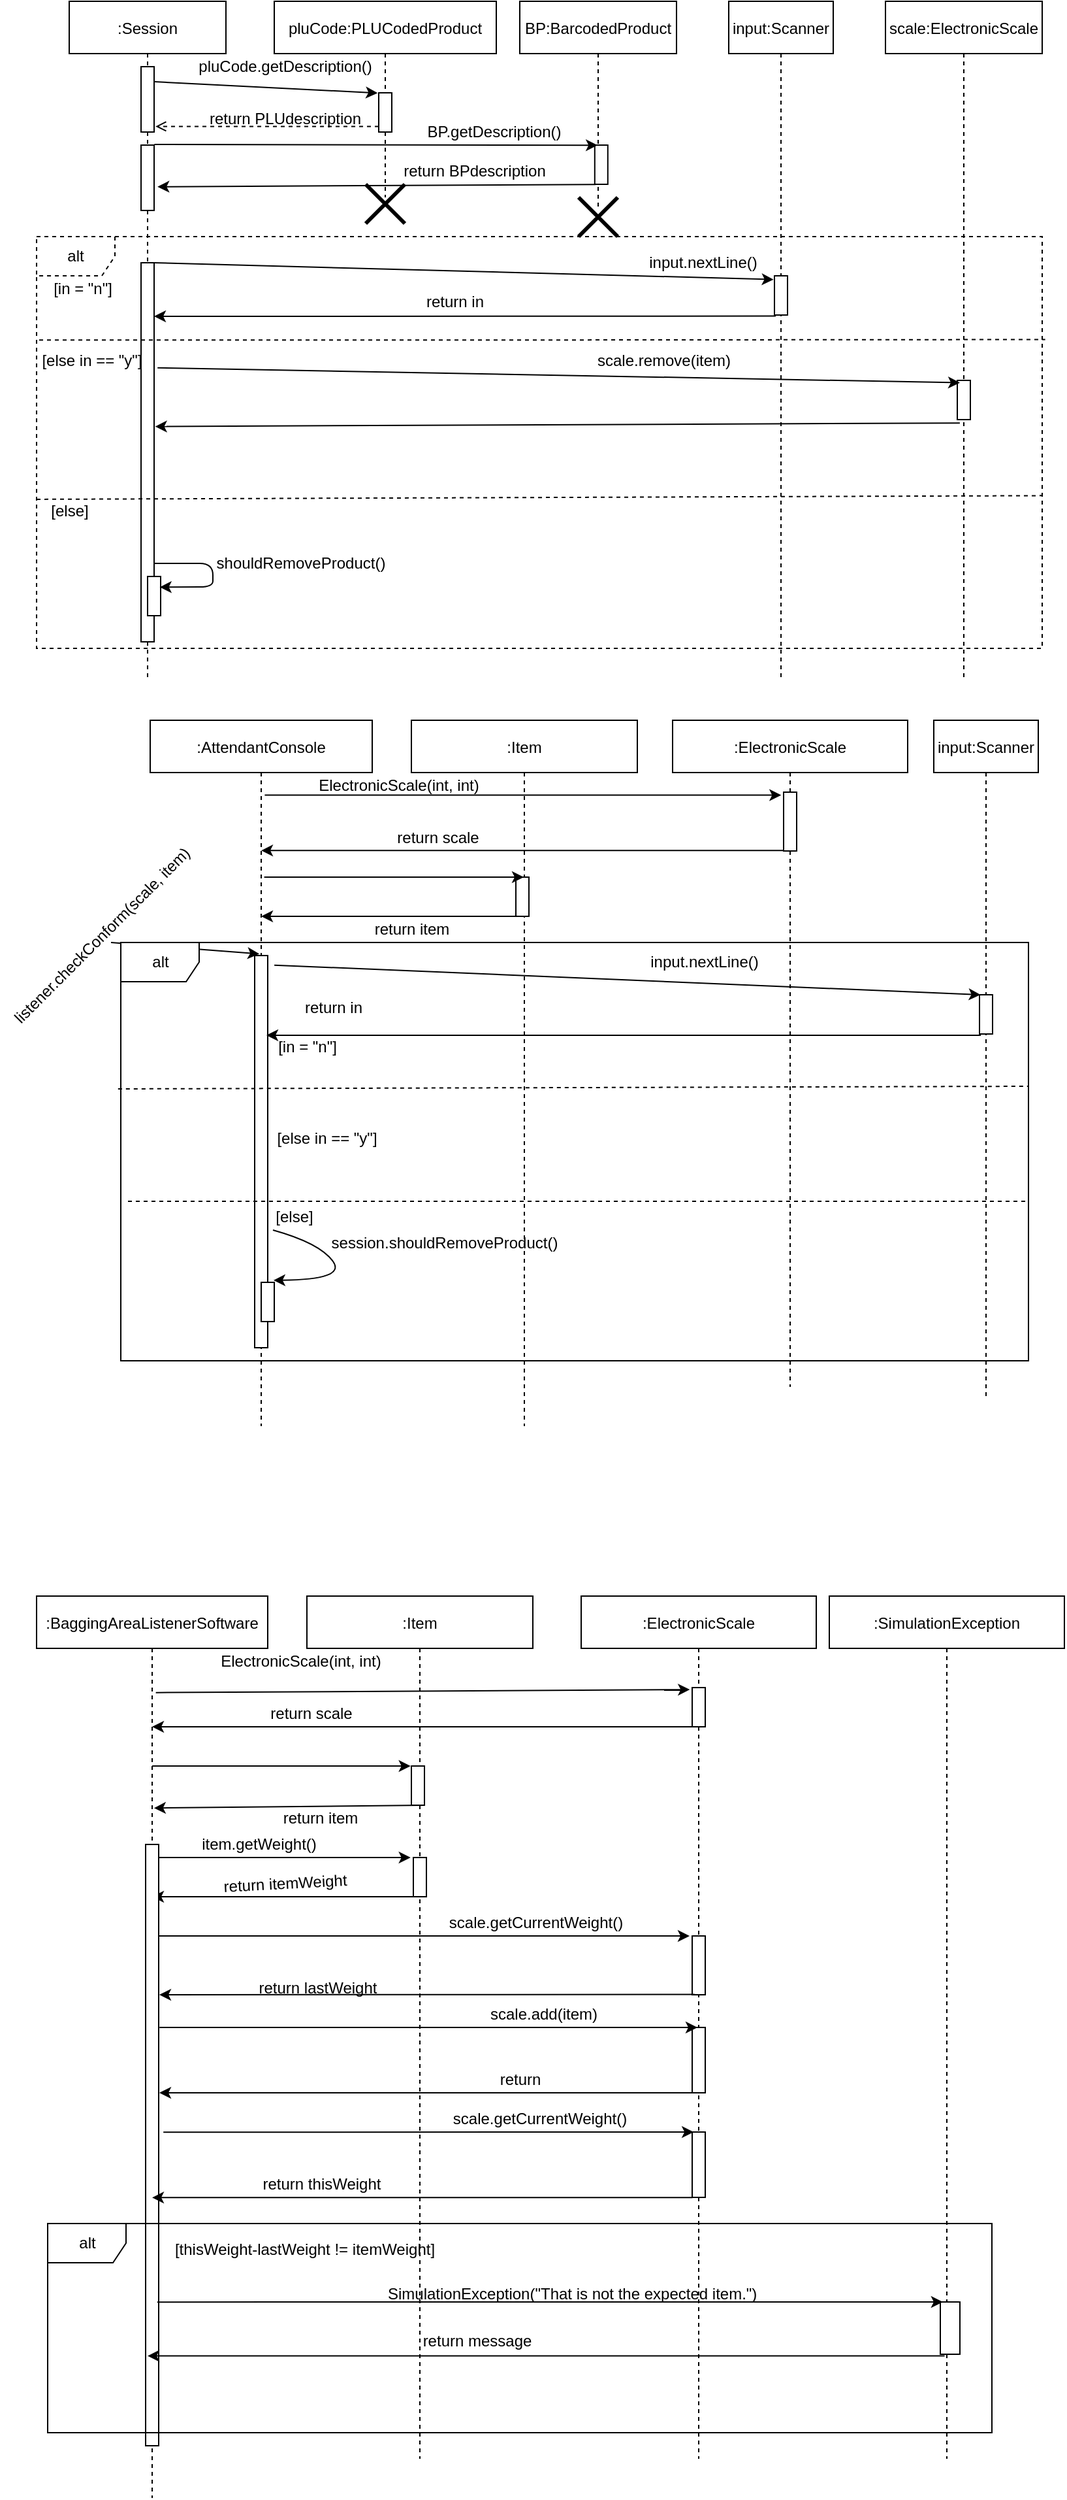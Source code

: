 <mxfile version="14.6.0" type="github">
  <diagram id="kgpKYQtTHZ0yAKxKKP6v" name="Page-1">
    <mxGraphModel dx="865" dy="457" grid="1" gridSize="10" guides="1" tooltips="1" connect="1" arrows="1" fold="1" page="1" pageScale="1" pageWidth="827" pageHeight="1169" math="0" shadow="0">
      <root>
        <mxCell id="0" />
        <mxCell id="1" parent="0" />
        <mxCell id="0crKjZ0jJ5Dm1t3BCvlK-55" value="alt" style="shape=umlFrame;whiteSpace=wrap;html=1;dashed=1;fillColor=none;gradientColor=none;" parent="1" vertex="1">
          <mxGeometry x="30" y="220" width="770" height="315" as="geometry" />
        </mxCell>
        <mxCell id="3nuBFxr9cyL0pnOWT2aG-1" value=":Session" style="shape=umlLifeline;perimeter=lifelinePerimeter;container=1;collapsible=0;recursiveResize=0;rounded=0;shadow=0;strokeWidth=1;" parent="1" vertex="1">
          <mxGeometry x="55" y="40" width="120" height="520" as="geometry" />
        </mxCell>
        <mxCell id="3nuBFxr9cyL0pnOWT2aG-2" value="" style="points=[];perimeter=orthogonalPerimeter;rounded=0;shadow=0;strokeWidth=1;" parent="3nuBFxr9cyL0pnOWT2aG-1" vertex="1">
          <mxGeometry x="55" y="200" width="10" height="290" as="geometry" />
        </mxCell>
        <mxCell id="0crKjZ0jJ5Dm1t3BCvlK-15" value="" style="html=1;points=[];perimeter=orthogonalPerimeter;" parent="3nuBFxr9cyL0pnOWT2aG-1" vertex="1">
          <mxGeometry x="55" y="50" width="10" height="50" as="geometry" />
        </mxCell>
        <mxCell id="0crKjZ0jJ5Dm1t3BCvlK-16" value="" style="html=1;points=[];perimeter=orthogonalPerimeter;" parent="3nuBFxr9cyL0pnOWT2aG-1" vertex="1">
          <mxGeometry x="55" y="110" width="10" height="50" as="geometry" />
        </mxCell>
        <mxCell id="0crKjZ0jJ5Dm1t3BCvlK-44" value="" style="html=1;points=[];perimeter=orthogonalPerimeter;fillColor=#ffffff;" parent="3nuBFxr9cyL0pnOWT2aG-1" vertex="1">
          <mxGeometry x="60" y="440" width="10" height="30" as="geometry" />
        </mxCell>
        <mxCell id="3nuBFxr9cyL0pnOWT2aG-5" value="input:Scanner" style="shape=umlLifeline;perimeter=lifelinePerimeter;container=1;collapsible=0;recursiveResize=0;rounded=0;shadow=0;strokeWidth=1;" parent="1" vertex="1">
          <mxGeometry x="560" y="40" width="80" height="520" as="geometry" />
        </mxCell>
        <mxCell id="0crKjZ0jJ5Dm1t3BCvlK-20" value="" style="html=1;points=[];perimeter=orthogonalPerimeter;" parent="3nuBFxr9cyL0pnOWT2aG-5" vertex="1">
          <mxGeometry x="35" y="210" width="10" height="30" as="geometry" />
        </mxCell>
        <mxCell id="0crKjZ0jJ5Dm1t3BCvlK-1" value="" style="endArrow=classic;html=1;entryX=-0.089;entryY=0.006;entryDx=0;entryDy=0;entryPerimeter=0;exitX=1.022;exitY=0.23;exitDx=0;exitDy=0;exitPerimeter=0;" parent="1" source="0crKjZ0jJ5Dm1t3BCvlK-15" target="0crKjZ0jJ5Dm1t3BCvlK-4" edge="1">
          <mxGeometry width="50" height="50" relative="1" as="geometry">
            <mxPoint x="120" y="90" as="sourcePoint" />
            <mxPoint x="330" y="110" as="targetPoint" />
            <Array as="points" />
          </mxGeometry>
        </mxCell>
        <mxCell id="0crKjZ0jJ5Dm1t3BCvlK-2" value="pluCode.getDescription()" style="text;html=1;align=center;verticalAlign=middle;resizable=0;points=[];autosize=1;strokeColor=none;rotation=0;" parent="1" vertex="1">
          <mxGeometry x="145" y="80" width="150" height="20" as="geometry" />
        </mxCell>
        <mxCell id="0crKjZ0jJ5Dm1t3BCvlK-3" value="pluCode:PLUCodedProduct" style="shape=umlLifeline;perimeter=lifelinePerimeter;container=1;collapsible=0;recursiveResize=0;rounded=0;shadow=0;strokeWidth=1;" parent="1" vertex="1">
          <mxGeometry x="212" y="40" width="170" height="150" as="geometry" />
        </mxCell>
        <mxCell id="0crKjZ0jJ5Dm1t3BCvlK-4" value="" style="points=[];perimeter=orthogonalPerimeter;rounded=0;shadow=0;strokeWidth=1;" parent="0crKjZ0jJ5Dm1t3BCvlK-3" vertex="1">
          <mxGeometry x="80" y="70" width="10" height="30" as="geometry" />
        </mxCell>
        <mxCell id="0crKjZ0jJ5Dm1t3BCvlK-8" value="return PLUdescription" style="text;html=1;align=center;verticalAlign=middle;resizable=0;points=[];autosize=1;strokeColor=none;" parent="1" vertex="1">
          <mxGeometry x="155" y="120" width="130" height="20" as="geometry" />
        </mxCell>
        <mxCell id="0crKjZ0jJ5Dm1t3BCvlK-9" value="BP:BarcodedProduct" style="shape=umlLifeline;perimeter=lifelinePerimeter;container=1;collapsible=0;recursiveResize=0;rounded=0;shadow=0;strokeWidth=1;" parent="1" vertex="1">
          <mxGeometry x="400" y="40" width="120" height="160" as="geometry" />
        </mxCell>
        <mxCell id="0crKjZ0jJ5Dm1t3BCvlK-10" value="" style="points=[];perimeter=orthogonalPerimeter;rounded=0;shadow=0;strokeWidth=1;" parent="0crKjZ0jJ5Dm1t3BCvlK-9" vertex="1">
          <mxGeometry x="57.4" y="110" width="10" height="30" as="geometry" />
        </mxCell>
        <mxCell id="0crKjZ0jJ5Dm1t3BCvlK-18" value="" style="shape=umlDestroy;whiteSpace=wrap;html=1;strokeWidth=3;" parent="0crKjZ0jJ5Dm1t3BCvlK-9" vertex="1">
          <mxGeometry x="45" y="150" width="30" height="30" as="geometry" />
        </mxCell>
        <mxCell id="0crKjZ0jJ5Dm1t3BCvlK-11" value="" style="endArrow=classic;html=1;exitX=1.02;exitY=-0.011;exitDx=0;exitDy=0;exitPerimeter=0;entryX=0.22;entryY=0.003;entryDx=0;entryDy=0;entryPerimeter=0;" parent="1" source="0crKjZ0jJ5Dm1t3BCvlK-16" target="0crKjZ0jJ5Dm1t3BCvlK-10" edge="1">
          <mxGeometry width="50" height="50" relative="1" as="geometry">
            <mxPoint x="350.0" y="146.43" as="sourcePoint" />
            <mxPoint x="412.4" y="190" as="targetPoint" />
          </mxGeometry>
        </mxCell>
        <mxCell id="0crKjZ0jJ5Dm1t3BCvlK-12" value="BP.getDescription()" style="text;html=1;align=center;verticalAlign=middle;resizable=0;points=[];autosize=1;strokeColor=none;" parent="1" vertex="1">
          <mxGeometry x="320" y="130" width="120" height="20" as="geometry" />
        </mxCell>
        <mxCell id="0crKjZ0jJ5Dm1t3BCvlK-13" value="" style="endArrow=classic;html=1;exitX=0.06;exitY=1.006;exitDx=0;exitDy=0;exitPerimeter=0;entryX=1.262;entryY=0.637;entryDx=0;entryDy=0;entryPerimeter=0;" parent="1" source="0crKjZ0jJ5Dm1t3BCvlK-10" target="0crKjZ0jJ5Dm1t3BCvlK-16" edge="1">
          <mxGeometry width="50" height="50" relative="1" as="geometry">
            <mxPoint x="534.8" y="180" as="sourcePoint" />
            <mxPoint x="350" y="190" as="targetPoint" />
            <Array as="points" />
          </mxGeometry>
        </mxCell>
        <mxCell id="0crKjZ0jJ5Dm1t3BCvlK-14" value="return BPdescription" style="text;html=1;align=center;verticalAlign=middle;resizable=0;points=[];autosize=1;strokeColor=none;rotation=0;" parent="1" vertex="1">
          <mxGeometry x="305" y="160" width="120" height="20" as="geometry" />
        </mxCell>
        <mxCell id="0crKjZ0jJ5Dm1t3BCvlK-17" value="" style="shape=umlDestroy;whiteSpace=wrap;html=1;strokeWidth=3;" parent="1" vertex="1">
          <mxGeometry x="282" y="180" width="30" height="30" as="geometry" />
        </mxCell>
        <mxCell id="0crKjZ0jJ5Dm1t3BCvlK-19" value="" style="endArrow=classic;html=1;exitX=0.94;exitY=0;exitDx=0;exitDy=0;exitPerimeter=0;entryX=-0.067;entryY=0.094;entryDx=0;entryDy=0;entryPerimeter=0;" parent="1" source="3nuBFxr9cyL0pnOWT2aG-2" target="0crKjZ0jJ5Dm1t3BCvlK-20" edge="1">
          <mxGeometry width="50" height="50" relative="1" as="geometry">
            <mxPoint x="530" y="300" as="sourcePoint" />
            <mxPoint x="580" y="250" as="targetPoint" />
          </mxGeometry>
        </mxCell>
        <mxCell id="0crKjZ0jJ5Dm1t3BCvlK-21" value="" style="endArrow=classic;html=1;exitX=0.1;exitY=1.027;exitDx=0;exitDy=0;exitPerimeter=0;" parent="1" source="0crKjZ0jJ5Dm1t3BCvlK-20" edge="1">
          <mxGeometry width="50" height="50" relative="1" as="geometry">
            <mxPoint x="530" y="300" as="sourcePoint" />
            <mxPoint x="120" y="281" as="targetPoint" />
          </mxGeometry>
        </mxCell>
        <mxCell id="0crKjZ0jJ5Dm1t3BCvlK-22" value="input.nextLine()" style="text;html=1;align=center;verticalAlign=middle;resizable=0;points=[];autosize=1;strokeColor=none;" parent="1" vertex="1">
          <mxGeometry x="490" y="230" width="100" height="20" as="geometry" />
        </mxCell>
        <mxCell id="0crKjZ0jJ5Dm1t3BCvlK-23" value="return in" style="text;html=1;align=center;verticalAlign=middle;resizable=0;points=[];autosize=1;strokeColor=none;" parent="1" vertex="1">
          <mxGeometry x="320" y="260" width="60" height="20" as="geometry" />
        </mxCell>
        <mxCell id="0crKjZ0jJ5Dm1t3BCvlK-25" value="scale:ElectronicScale" style="shape=umlLifeline;perimeter=lifelinePerimeter;container=1;collapsible=0;recursiveResize=0;rounded=0;shadow=0;strokeWidth=1;" parent="1" vertex="1">
          <mxGeometry x="680" y="40" width="120" height="520" as="geometry" />
        </mxCell>
        <mxCell id="0crKjZ0jJ5Dm1t3BCvlK-33" value="" style="html=1;points=[];perimeter=orthogonalPerimeter;" parent="0crKjZ0jJ5Dm1t3BCvlK-25" vertex="1">
          <mxGeometry x="55" y="290" width="10" height="30" as="geometry" />
        </mxCell>
        <mxCell id="0crKjZ0jJ5Dm1t3BCvlK-32" value="[in = &quot;n&quot;]" style="text;html=1;align=center;verticalAlign=middle;resizable=0;points=[];autosize=1;strokeColor=none;" parent="1" vertex="1">
          <mxGeometry x="34.5" y="250" width="60" height="20" as="geometry" />
        </mxCell>
        <mxCell id="0crKjZ0jJ5Dm1t3BCvlK-34" value="" style="endArrow=classic;html=1;exitX=1.262;exitY=0.277;exitDx=0;exitDy=0;exitPerimeter=0;entryX=0.2;entryY=0.06;entryDx=0;entryDy=0;entryPerimeter=0;" parent="1" source="3nuBFxr9cyL0pnOWT2aG-2" target="0crKjZ0jJ5Dm1t3BCvlK-33" edge="1">
          <mxGeometry width="50" height="50" relative="1" as="geometry">
            <mxPoint x="310" y="330" as="sourcePoint" />
            <mxPoint x="500" y="260" as="targetPoint" />
          </mxGeometry>
        </mxCell>
        <mxCell id="0crKjZ0jJ5Dm1t3BCvlK-35" value="scale.remove(item)" style="text;html=1;align=center;verticalAlign=middle;resizable=0;points=[];autosize=1;strokeColor=none;" parent="1" vertex="1">
          <mxGeometry x="450" y="305" width="120" height="20" as="geometry" />
        </mxCell>
        <mxCell id="0crKjZ0jJ5Dm1t3BCvlK-36" value="" style="endArrow=classic;html=1;exitX=0.194;exitY=1.086;exitDx=0;exitDy=0;exitPerimeter=0;entryX=1.08;entryY=0.432;entryDx=0;entryDy=0;entryPerimeter=0;" parent="1" source="0crKjZ0jJ5Dm1t3BCvlK-33" target="3nuBFxr9cyL0pnOWT2aG-2" edge="1">
          <mxGeometry width="50" height="50" relative="1" as="geometry">
            <mxPoint x="480" y="320" as="sourcePoint" />
            <mxPoint x="310" y="363" as="targetPoint" />
          </mxGeometry>
        </mxCell>
        <mxCell id="0crKjZ0jJ5Dm1t3BCvlK-40" value="[else in == &quot;y&quot;]" style="text;html=1;align=center;verticalAlign=middle;resizable=0;points=[];autosize=1;strokeColor=none;" parent="1" vertex="1">
          <mxGeometry x="27" y="305" width="90" height="20" as="geometry" />
        </mxCell>
        <mxCell id="0crKjZ0jJ5Dm1t3BCvlK-42" value="[else]" style="text;html=1;align=center;verticalAlign=middle;resizable=0;points=[];autosize=1;strokeColor=none;" parent="1" vertex="1">
          <mxGeometry x="34.5" y="420" width="40" height="20" as="geometry" />
        </mxCell>
        <mxCell id="0crKjZ0jJ5Dm1t3BCvlK-43" value="shouldRemoveProduct()" style="text;html=1;align=center;verticalAlign=middle;resizable=0;points=[];autosize=1;strokeColor=none;" parent="1" vertex="1">
          <mxGeometry x="157" y="460" width="150" height="20" as="geometry" />
        </mxCell>
        <mxCell id="0crKjZ0jJ5Dm1t3BCvlK-45" value="" style="endArrow=classic;html=1;entryX=0.933;entryY=0.272;entryDx=0;entryDy=0;entryPerimeter=0;" parent="1" target="0crKjZ0jJ5Dm1t3BCvlK-44" edge="1">
          <mxGeometry width="50" height="50" relative="1" as="geometry">
            <mxPoint x="120" y="470" as="sourcePoint" />
            <mxPoint x="185" y="470" as="targetPoint" />
            <Array as="points">
              <mxPoint x="165" y="470" />
              <mxPoint x="165" y="488" />
            </Array>
          </mxGeometry>
        </mxCell>
        <mxCell id="0crKjZ0jJ5Dm1t3BCvlK-49" value="" style="endArrow=none;dashed=1;html=1;exitX=0;exitY=0.638;exitDx=0;exitDy=0;exitPerimeter=0;entryX=1.002;entryY=0.326;entryDx=0;entryDy=0;entryPerimeter=0;" parent="1" edge="1" source="0crKjZ0jJ5Dm1t3BCvlK-55">
          <mxGeometry width="50" height="50" relative="1" as="geometry">
            <mxPoint x="184.385" y="420.0" as="sourcePoint" />
            <mxPoint x="800" y="418.18" as="targetPoint" />
          </mxGeometry>
        </mxCell>
        <mxCell id="0crKjZ0jJ5Dm1t3BCvlK-56" value="" style="endArrow=none;dashed=1;html=1;entryX=1.003;entryY=0.25;entryDx=0;entryDy=0;entryPerimeter=0;" parent="1" edge="1" target="0crKjZ0jJ5Dm1t3BCvlK-55">
          <mxGeometry width="50" height="50" relative="1" as="geometry">
            <mxPoint x="32" y="299.17" as="sourcePoint" />
            <mxPoint x="642" y="299.17" as="targetPoint" />
            <Array as="points">
              <mxPoint x="335" y="299.17" />
            </Array>
          </mxGeometry>
        </mxCell>
        <mxCell id="0crKjZ0jJ5Dm1t3BCvlK-60" value=":Item" style="shape=umlLifeline;perimeter=lifelinePerimeter;container=1;collapsible=0;recursiveResize=0;rounded=0;shadow=0;strokeWidth=1;" parent="1" vertex="1">
          <mxGeometry x="317" y="590" width="173" height="540" as="geometry" />
        </mxCell>
        <mxCell id="0crKjZ0jJ5Dm1t3BCvlK-65" value="" style="html=1;points=[];perimeter=orthogonalPerimeter;gradientColor=none;" parent="0crKjZ0jJ5Dm1t3BCvlK-60" vertex="1">
          <mxGeometry x="80" y="120" width="10" height="30" as="geometry" />
        </mxCell>
        <mxCell id="0crKjZ0jJ5Dm1t3BCvlK-61" value=":AttendantConsole" style="shape=umlLifeline;perimeter=lifelinePerimeter;container=1;collapsible=0;recursiveResize=0;rounded=0;shadow=0;strokeWidth=1;" parent="1" vertex="1">
          <mxGeometry x="117" y="590" width="170" height="540" as="geometry" />
        </mxCell>
        <mxCell id="0crKjZ0jJ5Dm1t3BCvlK-78" value="" style="endArrow=classic;html=1;entryX=0.36;entryY=-0.004;entryDx=0;entryDy=0;entryPerimeter=0;" parent="0crKjZ0jJ5Dm1t3BCvlK-61" target="0crKjZ0jJ5Dm1t3BCvlK-80" edge="1">
          <mxGeometry width="50" height="50" relative="1" as="geometry">
            <mxPoint x="-30" y="170" as="sourcePoint" />
            <mxPoint x="80" y="150" as="targetPoint" />
          </mxGeometry>
        </mxCell>
        <mxCell id="0crKjZ0jJ5Dm1t3BCvlK-80" value="" style="html=1;points=[];perimeter=orthogonalPerimeter;fillColor=#ffffff;gradientColor=none;" parent="0crKjZ0jJ5Dm1t3BCvlK-61" vertex="1">
          <mxGeometry x="80" y="180" width="10" height="300" as="geometry" />
        </mxCell>
        <mxCell id="0crKjZ0jJ5Dm1t3BCvlK-64" value=":ElectronicScale" style="shape=umlLifeline;perimeter=lifelinePerimeter;container=1;collapsible=0;recursiveResize=0;rounded=0;shadow=0;strokeWidth=1;" parent="1" vertex="1">
          <mxGeometry x="517" y="590" width="180" height="510" as="geometry" />
        </mxCell>
        <mxCell id="0crKjZ0jJ5Dm1t3BCvlK-66" value="" style="html=1;points=[];perimeter=orthogonalPerimeter;fillColor=#ffffff;gradientColor=none;" parent="0crKjZ0jJ5Dm1t3BCvlK-64" vertex="1">
          <mxGeometry x="85" y="55" width="10" height="45" as="geometry" />
        </mxCell>
        <mxCell id="0crKjZ0jJ5Dm1t3BCvlK-68" value="" style="endArrow=classic;html=1;entryX=-0.186;entryY=0.051;entryDx=0;entryDy=0;entryPerimeter=0;exitX=0.516;exitY=0.106;exitDx=0;exitDy=0;exitPerimeter=0;" parent="1" source="0crKjZ0jJ5Dm1t3BCvlK-61" target="0crKjZ0jJ5Dm1t3BCvlK-66" edge="1">
          <mxGeometry width="50" height="50" relative="1" as="geometry">
            <mxPoint x="227" y="700" as="sourcePoint" />
            <mxPoint x="277" y="650" as="targetPoint" />
          </mxGeometry>
        </mxCell>
        <mxCell id="0crKjZ0jJ5Dm1t3BCvlK-69" value="" style="endArrow=classic;html=1;exitX=0.031;exitY=0.992;exitDx=0;exitDy=0;exitPerimeter=0;" parent="1" source="0crKjZ0jJ5Dm1t3BCvlK-66" target="0crKjZ0jJ5Dm1t3BCvlK-61" edge="1">
          <mxGeometry width="50" height="50" relative="1" as="geometry">
            <mxPoint x="447" y="710" as="sourcePoint" />
            <mxPoint x="497" y="660" as="targetPoint" />
          </mxGeometry>
        </mxCell>
        <mxCell id="0crKjZ0jJ5Dm1t3BCvlK-70" value="return scale" style="text;html=1;align=center;verticalAlign=middle;resizable=0;points=[];autosize=1;strokeColor=none;" parent="1" vertex="1">
          <mxGeometry x="297" y="670" width="80" height="20" as="geometry" />
        </mxCell>
        <mxCell id="0crKjZ0jJ5Dm1t3BCvlK-71" value="ElectronicScale(int, int)" style="text;html=1;align=center;verticalAlign=middle;resizable=0;points=[];autosize=1;strokeColor=none;" parent="1" vertex="1">
          <mxGeometry x="237" y="630" width="140" height="20" as="geometry" />
        </mxCell>
        <mxCell id="0crKjZ0jJ5Dm1t3BCvlK-73" value="" style="endArrow=classic;html=1;exitX=0.516;exitY=0.168;exitDx=0;exitDy=0;exitPerimeter=0;" parent="1" target="0crKjZ0jJ5Dm1t3BCvlK-60" edge="1">
          <mxGeometry width="50" height="50" relative="1" as="geometry">
            <mxPoint x="204.29" y="710" as="sourcePoint" />
            <mxPoint x="397" y="714" as="targetPoint" />
          </mxGeometry>
        </mxCell>
        <mxCell id="0crKjZ0jJ5Dm1t3BCvlK-74" value="" style="endArrow=classic;html=1;exitX=0.5;exitY=0.305;exitDx=0;exitDy=0;exitPerimeter=0;" parent="1" target="0crKjZ0jJ5Dm1t3BCvlK-61" edge="1">
          <mxGeometry width="50" height="50" relative="1" as="geometry">
            <mxPoint x="397" y="740.0" as="sourcePoint" />
            <mxPoint x="187" y="750" as="targetPoint" />
          </mxGeometry>
        </mxCell>
        <mxCell id="0crKjZ0jJ5Dm1t3BCvlK-76" value="return item" style="text;html=1;align=center;verticalAlign=middle;resizable=0;points=[];autosize=1;strokeColor=none;" parent="1" vertex="1">
          <mxGeometry x="282" y="740" width="70" height="20" as="geometry" />
        </mxCell>
        <mxCell id="0crKjZ0jJ5Dm1t3BCvlK-79" value="listener.checkConform(scale, item)" style="text;html=1;align=center;verticalAlign=middle;resizable=0;points=[];autosize=1;strokeColor=none;rotation=-45;" parent="1" vertex="1">
          <mxGeometry x="-20" y="745" width="200" height="20" as="geometry" />
        </mxCell>
        <mxCell id="0crKjZ0jJ5Dm1t3BCvlK-81" value="input:Scanner" style="shape=umlLifeline;perimeter=lifelinePerimeter;container=1;collapsible=0;recursiveResize=0;rounded=0;shadow=0;strokeWidth=1;size=40;" parent="1" vertex="1">
          <mxGeometry x="717" y="590" width="80" height="520" as="geometry" />
        </mxCell>
        <mxCell id="0crKjZ0jJ5Dm1t3BCvlK-82" value="" style="html=1;points=[];perimeter=orthogonalPerimeter;" parent="0crKjZ0jJ5Dm1t3BCvlK-81" vertex="1">
          <mxGeometry x="35" y="210" width="10" height="30" as="geometry" />
        </mxCell>
        <mxCell id="0crKjZ0jJ5Dm1t3BCvlK-87" value="" style="endArrow=classic;html=1;exitX=0.94;exitY=0;exitDx=0;exitDy=0;exitPerimeter=0;entryX=0.133;entryY=0.089;entryDx=0;entryDy=0;entryPerimeter=0;" parent="1" edge="1">
          <mxGeometry width="50" height="50" relative="1" as="geometry">
            <mxPoint x="212.05" y="777.33" as="sourcePoint" />
            <mxPoint x="752.81" y="800.0" as="targetPoint" />
          </mxGeometry>
        </mxCell>
        <mxCell id="0crKjZ0jJ5Dm1t3BCvlK-88" value="" style="endArrow=classic;html=1;" parent="1" edge="1">
          <mxGeometry width="50" height="50" relative="1" as="geometry">
            <mxPoint x="753" y="831" as="sourcePoint" />
            <mxPoint x="206" y="831" as="targetPoint" />
          </mxGeometry>
        </mxCell>
        <mxCell id="0crKjZ0jJ5Dm1t3BCvlK-89" value="input.nextLine()" style="text;html=1;align=center;verticalAlign=middle;resizable=0;points=[];autosize=1;strokeColor=none;" parent="1" vertex="1">
          <mxGeometry x="490.94" y="765" width="100" height="20" as="geometry" />
        </mxCell>
        <mxCell id="0crKjZ0jJ5Dm1t3BCvlK-90" value="return in" style="text;html=1;align=center;verticalAlign=middle;resizable=0;points=[];autosize=1;strokeColor=none;" parent="1" vertex="1">
          <mxGeometry x="227" y="800" width="60" height="20" as="geometry" />
        </mxCell>
        <mxCell id="0crKjZ0jJ5Dm1t3BCvlK-93" value="[in = &quot;n&quot;]" style="text;html=1;align=center;verticalAlign=middle;resizable=0;points=[];autosize=1;strokeColor=none;" parent="1" vertex="1">
          <mxGeometry x="207" y="830" width="60" height="20" as="geometry" />
        </mxCell>
        <mxCell id="0crKjZ0jJ5Dm1t3BCvlK-98" value="[else in == &quot;y&quot;]" style="text;html=1;align=center;verticalAlign=middle;resizable=0;points=[];autosize=1;strokeColor=none;" parent="1" vertex="1">
          <mxGeometry x="207" y="900" width="90" height="20" as="geometry" />
        </mxCell>
        <mxCell id="0crKjZ0jJ5Dm1t3BCvlK-99" value="[else]" style="text;html=1;align=center;verticalAlign=middle;resizable=0;points=[];autosize=1;strokeColor=none;" parent="1" vertex="1">
          <mxGeometry x="207" y="960" width="40" height="20" as="geometry" />
        </mxCell>
        <mxCell id="0crKjZ0jJ5Dm1t3BCvlK-102" value="" style="endArrow=none;dashed=1;html=1;" parent="1" edge="1">
          <mxGeometry width="50" height="50" relative="1" as="geometry">
            <mxPoint x="100" y="958" as="sourcePoint" />
            <mxPoint x="790" y="958" as="targetPoint" />
          </mxGeometry>
        </mxCell>
        <mxCell id="0crKjZ0jJ5Dm1t3BCvlK-104" value="" style="endArrow=none;dashed=1;html=1;exitX=-0.003;exitY=0.35;exitDx=0;exitDy=0;exitPerimeter=0;" parent="1" source="0crKjZ0jJ5Dm1t3BCvlK-257" edge="1">
          <mxGeometry width="50" height="50" relative="1" as="geometry">
            <mxPoint x="106.31" y="869.855" as="sourcePoint" />
            <mxPoint x="790" y="870" as="targetPoint" />
            <Array as="points" />
          </mxGeometry>
        </mxCell>
        <mxCell id="0crKjZ0jJ5Dm1t3BCvlK-107" value="" style="html=1;points=[];perimeter=orthogonalPerimeter;fillColor=#ffffff;gradientColor=none;" parent="1" vertex="1">
          <mxGeometry x="202" y="1020" width="10" height="30" as="geometry" />
        </mxCell>
        <mxCell id="0crKjZ0jJ5Dm1t3BCvlK-111" value="" style="curved=1;endArrow=classic;html=1;entryX=0.94;entryY=-0.053;entryDx=0;entryDy=0;entryPerimeter=0;" parent="1" target="0crKjZ0jJ5Dm1t3BCvlK-107" edge="1">
          <mxGeometry width="50" height="50" relative="1" as="geometry">
            <mxPoint x="211" y="980" as="sourcePoint" />
            <mxPoint x="307" y="1010" as="targetPoint" />
            <Array as="points">
              <mxPoint x="247" y="990" />
              <mxPoint x="267" y="1018" />
            </Array>
          </mxGeometry>
        </mxCell>
        <mxCell id="0crKjZ0jJ5Dm1t3BCvlK-112" value="session.shouldRemoveProduct()" style="text;html=1;align=center;verticalAlign=middle;resizable=0;points=[];autosize=1;strokeColor=none;rotation=0;" parent="1" vertex="1">
          <mxGeometry x="247" y="980" width="190" height="20" as="geometry" />
        </mxCell>
        <mxCell id="0crKjZ0jJ5Dm1t3BCvlK-183" value=":Item" style="shape=umlLifeline;perimeter=lifelinePerimeter;container=1;collapsible=0;recursiveResize=0;rounded=0;shadow=0;strokeWidth=1;" parent="1" vertex="1">
          <mxGeometry x="237" y="1260" width="173" height="660" as="geometry" />
        </mxCell>
        <mxCell id="0crKjZ0jJ5Dm1t3BCvlK-188" value="" style="html=1;points=[];perimeter=orthogonalPerimeter;gradientColor=none;" parent="0crKjZ0jJ5Dm1t3BCvlK-183" vertex="1">
          <mxGeometry x="80" y="130" width="10" height="30" as="geometry" />
        </mxCell>
        <mxCell id="0crKjZ0jJ5Dm1t3BCvlK-217" value="" style="endArrow=classic;html=1;" parent="0crKjZ0jJ5Dm1t3BCvlK-183" edge="1">
          <mxGeometry width="50" height="50" relative="1" as="geometry">
            <mxPoint x="-118.833" y="200" as="sourcePoint" />
            <mxPoint x="79.35" y="200" as="targetPoint" />
          </mxGeometry>
        </mxCell>
        <mxCell id="0crKjZ0jJ5Dm1t3BCvlK-218" value="" style="endArrow=classic;html=1;exitX=0.5;exitY=0.305;exitDx=0;exitDy=0;exitPerimeter=0;" parent="0crKjZ0jJ5Dm1t3BCvlK-183" target="0crKjZ0jJ5Dm1t3BCvlK-185" edge="1">
          <mxGeometry width="50" height="50" relative="1" as="geometry">
            <mxPoint x="90.0" y="230" as="sourcePoint" />
            <mxPoint x="-107" y="234" as="targetPoint" />
          </mxGeometry>
        </mxCell>
        <mxCell id="0crKjZ0jJ5Dm1t3BCvlK-219" value="" style="html=1;points=[];perimeter=orthogonalPerimeter;gradientColor=none;" parent="0crKjZ0jJ5Dm1t3BCvlK-183" vertex="1">
          <mxGeometry x="81.5" y="200" width="10" height="30" as="geometry" />
        </mxCell>
        <mxCell id="0crKjZ0jJ5Dm1t3BCvlK-185" value=":BaggingAreaListenerSoftware" style="shape=umlLifeline;perimeter=lifelinePerimeter;container=1;collapsible=0;recursiveResize=0;rounded=0;shadow=0;strokeWidth=1;" parent="1" vertex="1">
          <mxGeometry x="30" y="1260" width="177" height="690" as="geometry" />
        </mxCell>
        <mxCell id="0crKjZ0jJ5Dm1t3BCvlK-230" value="" style="html=1;points=[];perimeter=orthogonalPerimeter;fillColor=#ffffff;gradientColor=none;" parent="0crKjZ0jJ5Dm1t3BCvlK-185" vertex="1">
          <mxGeometry x="83.5" y="190" width="10" height="460" as="geometry" />
        </mxCell>
        <mxCell id="0crKjZ0jJ5Dm1t3BCvlK-191" value=":ElectronicScale" style="shape=umlLifeline;perimeter=lifelinePerimeter;container=1;collapsible=0;recursiveResize=0;rounded=0;shadow=0;strokeWidth=1;" parent="1" vertex="1">
          <mxGeometry x="447" y="1260" width="180" height="660" as="geometry" />
        </mxCell>
        <mxCell id="0crKjZ0jJ5Dm1t3BCvlK-192" value="" style="html=1;points=[];perimeter=orthogonalPerimeter;fillColor=#ffffff;gradientColor=none;" parent="0crKjZ0jJ5Dm1t3BCvlK-191" vertex="1">
          <mxGeometry x="85" y="70" width="10" height="30" as="geometry" />
        </mxCell>
        <mxCell id="0crKjZ0jJ5Dm1t3BCvlK-227" value="" style="html=1;points=[];perimeter=orthogonalPerimeter;fillColor=#ffffff;gradientColor=none;" parent="0crKjZ0jJ5Dm1t3BCvlK-191" vertex="1">
          <mxGeometry x="85" y="260" width="10" height="45" as="geometry" />
        </mxCell>
        <mxCell id="0crKjZ0jJ5Dm1t3BCvlK-234" value="" style="html=1;points=[];perimeter=orthogonalPerimeter;fillColor=#ffffff;gradientColor=none;" parent="0crKjZ0jJ5Dm1t3BCvlK-191" vertex="1">
          <mxGeometry x="85" y="330" width="10" height="50" as="geometry" />
        </mxCell>
        <mxCell id="0crKjZ0jJ5Dm1t3BCvlK-240" value="" style="html=1;points=[];perimeter=orthogonalPerimeter;fillColor=#ffffff;gradientColor=none;" parent="0crKjZ0jJ5Dm1t3BCvlK-191" vertex="1">
          <mxGeometry x="85" y="410" width="10" height="50" as="geometry" />
        </mxCell>
        <mxCell id="0crKjZ0jJ5Dm1t3BCvlK-193" value="" style="endArrow=classic;html=1;entryX=-0.186;entryY=0.051;entryDx=0;entryDy=0;entryPerimeter=0;exitX=0.516;exitY=0.107;exitDx=0;exitDy=0;exitPerimeter=0;" parent="1" source="0crKjZ0jJ5Dm1t3BCvlK-185" target="0crKjZ0jJ5Dm1t3BCvlK-192" edge="1">
          <mxGeometry width="50" height="50" relative="1" as="geometry">
            <mxPoint x="134.72" y="1327.24" as="sourcePoint" />
            <mxPoint x="207" y="1330" as="targetPoint" />
          </mxGeometry>
        </mxCell>
        <mxCell id="0crKjZ0jJ5Dm1t3BCvlK-194" value="" style="endArrow=classic;html=1;" parent="1" source="0crKjZ0jJ5Dm1t3BCvlK-191" target="0crKjZ0jJ5Dm1t3BCvlK-185" edge="1">
          <mxGeometry width="50" height="50" relative="1" as="geometry">
            <mxPoint x="377" y="1390" as="sourcePoint" />
            <mxPoint x="131.071" y="1370.65" as="targetPoint" />
            <Array as="points">
              <mxPoint x="420" y="1360" />
            </Array>
          </mxGeometry>
        </mxCell>
        <mxCell id="0crKjZ0jJ5Dm1t3BCvlK-195" value="return scale" style="text;html=1;align=center;verticalAlign=middle;resizable=0;points=[];autosize=1;strokeColor=none;" parent="1" vertex="1">
          <mxGeometry x="200" y="1340" width="80" height="20" as="geometry" />
        </mxCell>
        <mxCell id="0crKjZ0jJ5Dm1t3BCvlK-196" value="ElectronicScale(int, int)" style="text;html=1;align=center;verticalAlign=middle;resizable=0;points=[];autosize=1;strokeColor=none;" parent="1" vertex="1">
          <mxGeometry x="162" y="1300" width="140" height="20" as="geometry" />
        </mxCell>
        <mxCell id="0crKjZ0jJ5Dm1t3BCvlK-197" value="" style="endArrow=classic;html=1;" parent="1" source="0crKjZ0jJ5Dm1t3BCvlK-185" edge="1">
          <mxGeometry width="50" height="50" relative="1" as="geometry">
            <mxPoint x="140" y="1390" as="sourcePoint" />
            <mxPoint x="316.35" y="1390" as="targetPoint" />
          </mxGeometry>
        </mxCell>
        <mxCell id="0crKjZ0jJ5Dm1t3BCvlK-198" value="" style="endArrow=classic;html=1;exitX=0.5;exitY=0.305;exitDx=0;exitDy=0;exitPerimeter=0;entryX=0.508;entryY=0.235;entryDx=0;entryDy=0;entryPerimeter=0;" parent="1" target="0crKjZ0jJ5Dm1t3BCvlK-185" edge="1">
          <mxGeometry width="50" height="50" relative="1" as="geometry">
            <mxPoint x="327.0" y="1420.0" as="sourcePoint" />
            <mxPoint x="123" y="1419" as="targetPoint" />
          </mxGeometry>
        </mxCell>
        <mxCell id="0crKjZ0jJ5Dm1t3BCvlK-199" value="return item" style="text;html=1;align=center;verticalAlign=middle;resizable=0;points=[];autosize=1;strokeColor=none;" parent="1" vertex="1">
          <mxGeometry x="212" y="1420" width="70" height="20" as="geometry" />
        </mxCell>
        <mxCell id="0crKjZ0jJ5Dm1t3BCvlK-220" value="item.getWeight()" style="text;html=1;align=center;verticalAlign=middle;resizable=0;points=[];autosize=1;strokeColor=none;" parent="1" vertex="1">
          <mxGeometry x="150" y="1440" width="100" height="20" as="geometry" />
        </mxCell>
        <mxCell id="0crKjZ0jJ5Dm1t3BCvlK-221" value="return itemWeight" style="text;html=1;align=center;verticalAlign=middle;resizable=0;points=[];autosize=1;strokeColor=none;rotation=-3;" parent="1" vertex="1">
          <mxGeometry x="165" y="1470" width="110" height="20" as="geometry" />
        </mxCell>
        <mxCell id="0crKjZ0jJ5Dm1t3BCvlK-225" value="" style="endArrow=classic;html=1;" parent="1" edge="1">
          <mxGeometry width="50" height="50" relative="1" as="geometry">
            <mxPoint x="124" y="1520" as="sourcePoint" />
            <mxPoint x="530" y="1520" as="targetPoint" />
          </mxGeometry>
        </mxCell>
        <mxCell id="0crKjZ0jJ5Dm1t3BCvlK-226" value="" style="endArrow=classic;html=1;exitX=0.5;exitY=0.305;exitDx=0;exitDy=0;exitPerimeter=0;" parent="1" edge="1">
          <mxGeometry width="50" height="50" relative="1" as="geometry">
            <mxPoint x="533.83" y="1564.71" as="sourcePoint" />
            <mxPoint x="124" y="1565" as="targetPoint" />
          </mxGeometry>
        </mxCell>
        <mxCell id="0crKjZ0jJ5Dm1t3BCvlK-228" value="scale.getCurrentWeight()" style="text;html=1;align=center;verticalAlign=middle;resizable=0;points=[];autosize=1;strokeColor=none;" parent="1" vertex="1">
          <mxGeometry x="337" y="1500" width="150" height="20" as="geometry" />
        </mxCell>
        <mxCell id="0crKjZ0jJ5Dm1t3BCvlK-229" value="return lastWeight" style="text;html=1;align=center;verticalAlign=middle;resizable=0;points=[];autosize=1;strokeColor=none;" parent="1" vertex="1">
          <mxGeometry x="190" y="1550" width="110" height="20" as="geometry" />
        </mxCell>
        <mxCell id="0crKjZ0jJ5Dm1t3BCvlK-231" value="scale.add(item)" style="text;html=1;align=center;verticalAlign=middle;resizable=0;points=[];autosize=1;strokeColor=none;" parent="1" vertex="1">
          <mxGeometry x="368" y="1570" width="100" height="20" as="geometry" />
        </mxCell>
        <mxCell id="0crKjZ0jJ5Dm1t3BCvlK-232" value="" style="endArrow=classic;html=1;" parent="1" edge="1">
          <mxGeometry width="50" height="50" relative="1" as="geometry">
            <mxPoint x="124.167" y="1590" as="sourcePoint" />
            <mxPoint x="536" y="1590" as="targetPoint" />
          </mxGeometry>
        </mxCell>
        <mxCell id="0crKjZ0jJ5Dm1t3BCvlK-233" value="" style="endArrow=classic;html=1;exitX=0.149;exitY=1.001;exitDx=0;exitDy=0;exitPerimeter=0;" parent="1" source="0crKjZ0jJ5Dm1t3BCvlK-234" edge="1">
          <mxGeometry width="50" height="50" relative="1" as="geometry">
            <mxPoint x="539.83" y="1634.71" as="sourcePoint" />
            <mxPoint x="124" y="1640" as="targetPoint" />
          </mxGeometry>
        </mxCell>
        <mxCell id="0crKjZ0jJ5Dm1t3BCvlK-235" value="return" style="text;html=1;align=center;verticalAlign=middle;resizable=0;points=[];autosize=1;strokeColor=none;" parent="1" vertex="1">
          <mxGeometry x="375" y="1620" width="50" height="20" as="geometry" />
        </mxCell>
        <mxCell id="0crKjZ0jJ5Dm1t3BCvlK-236" value="" style="endArrow=classic;html=1;exitX=1.05;exitY=0.171;exitDx=0;exitDy=0;exitPerimeter=0;" parent="1" edge="1">
          <mxGeometry width="50" height="50" relative="1" as="geometry">
            <mxPoint x="127.09" y="1670.11" as="sourcePoint" />
            <mxPoint x="533.09" y="1670" as="targetPoint" />
          </mxGeometry>
        </mxCell>
        <mxCell id="0crKjZ0jJ5Dm1t3BCvlK-237" value="" style="endArrow=classic;html=1;exitX=0.016;exitY=1.003;exitDx=0;exitDy=0;exitPerimeter=0;" parent="1" source="0crKjZ0jJ5Dm1t3BCvlK-240" target="0crKjZ0jJ5Dm1t3BCvlK-185" edge="1">
          <mxGeometry width="50" height="50" relative="1" as="geometry">
            <mxPoint x="537" y="1715" as="sourcePoint" />
            <mxPoint x="127.53" y="1714.8" as="targetPoint" />
          </mxGeometry>
        </mxCell>
        <mxCell id="0crKjZ0jJ5Dm1t3BCvlK-238" value="scale.getCurrentWeight()" style="text;html=1;align=center;verticalAlign=middle;resizable=0;points=[];autosize=1;strokeColor=none;" parent="1" vertex="1">
          <mxGeometry x="340.09" y="1650" width="150" height="20" as="geometry" />
        </mxCell>
        <mxCell id="0crKjZ0jJ5Dm1t3BCvlK-239" value="return thisWeight" style="text;html=1;align=center;verticalAlign=middle;resizable=0;points=[];autosize=1;strokeColor=none;" parent="1" vertex="1">
          <mxGeometry x="193.09" y="1700" width="110" height="20" as="geometry" />
        </mxCell>
        <mxCell id="0crKjZ0jJ5Dm1t3BCvlK-241" value=":SimulationException" style="shape=umlLifeline;perimeter=lifelinePerimeter;container=1;collapsible=0;recursiveResize=0;rounded=0;shadow=0;strokeWidth=1;" parent="1" vertex="1">
          <mxGeometry x="637" y="1260" width="180" height="660" as="geometry" />
        </mxCell>
        <mxCell id="0crKjZ0jJ5Dm1t3BCvlK-251" value="" style="html=1;points=[];perimeter=orthogonalPerimeter;fillColor=#ffffff;gradientColor=none;" parent="0crKjZ0jJ5Dm1t3BCvlK-241" vertex="1">
          <mxGeometry x="85" y="540" width="15" height="40" as="geometry" />
        </mxCell>
        <mxCell id="0crKjZ0jJ5Dm1t3BCvlK-246" value="" style="endArrow=classic;html=1;exitX=1.05;exitY=0.171;exitDx=0;exitDy=0;exitPerimeter=0;" parent="1" edge="1">
          <mxGeometry width="50" height="50" relative="1" as="geometry">
            <mxPoint x="122.43" y="1800.11" as="sourcePoint" />
            <mxPoint x="723.93" y="1800" as="targetPoint" />
            <Array as="points">
              <mxPoint x="217.43" y="1800" />
            </Array>
          </mxGeometry>
        </mxCell>
        <mxCell id="0crKjZ0jJ5Dm1t3BCvlK-247" value="SimulationException(&quot;That is not the expected item.&quot;)" style="text;whiteSpace=wrap;html=1;" parent="1" vertex="1">
          <mxGeometry x="297.43" y="1780" width="310" height="30" as="geometry" />
        </mxCell>
        <mxCell id="0crKjZ0jJ5Dm1t3BCvlK-252" value="" style="endArrow=classic;html=1;exitX=0.586;exitY=1.032;exitDx=0;exitDy=0;exitPerimeter=0;" parent="1" edge="1">
          <mxGeometry width="50" height="50" relative="1" as="geometry">
            <mxPoint x="725.29" y="1841.28" as="sourcePoint" />
            <mxPoint x="115.001" y="1841.28" as="targetPoint" />
          </mxGeometry>
        </mxCell>
        <mxCell id="0crKjZ0jJ5Dm1t3BCvlK-253" value="return message" style="text;html=1;align=center;verticalAlign=middle;resizable=0;points=[];autosize=1;strokeColor=none;" parent="1" vertex="1">
          <mxGeometry x="317.43" y="1820" width="100" height="20" as="geometry" />
        </mxCell>
        <mxCell id="0crKjZ0jJ5Dm1t3BCvlK-254" value="[thisWeight-lastWeight != itemWeight]" style="text;html=1;align=center;verticalAlign=middle;resizable=0;points=[];autosize=1;strokeColor=none;" parent="1" vertex="1">
          <mxGeometry x="130.09" y="1750" width="210" height="20" as="geometry" />
        </mxCell>
        <mxCell id="0crKjZ0jJ5Dm1t3BCvlK-255" value="alt" style="shape=umlFrame;whiteSpace=wrap;html=1;fillColor=#ffffff;gradientColor=none;" parent="1" vertex="1">
          <mxGeometry x="38.5" y="1740" width="723" height="160" as="geometry" />
        </mxCell>
        <mxCell id="0crKjZ0jJ5Dm1t3BCvlK-257" value="alt" style="shape=umlFrame;whiteSpace=wrap;html=1;fillColor=#ffffff;gradientColor=none;" parent="1" vertex="1">
          <mxGeometry x="94.5" y="760" width="695" height="320" as="geometry" />
        </mxCell>
        <mxCell id="-3opcRNOcx1wKFmDPBQQ-1" style="edgeStyle=orthogonalEdgeStyle;rounded=0;orthogonalLoop=1;jettySize=auto;html=1;entryX=1.111;entryY=0.914;entryDx=0;entryDy=0;entryPerimeter=0;exitX=0;exitY=0.857;exitDx=0;exitDy=0;exitPerimeter=0;dashed=1;endArrow=open;endFill=0;" edge="1" parent="1" source="0crKjZ0jJ5Dm1t3BCvlK-4" target="0crKjZ0jJ5Dm1t3BCvlK-15">
          <mxGeometry relative="1" as="geometry" />
        </mxCell>
      </root>
    </mxGraphModel>
  </diagram>
</mxfile>
